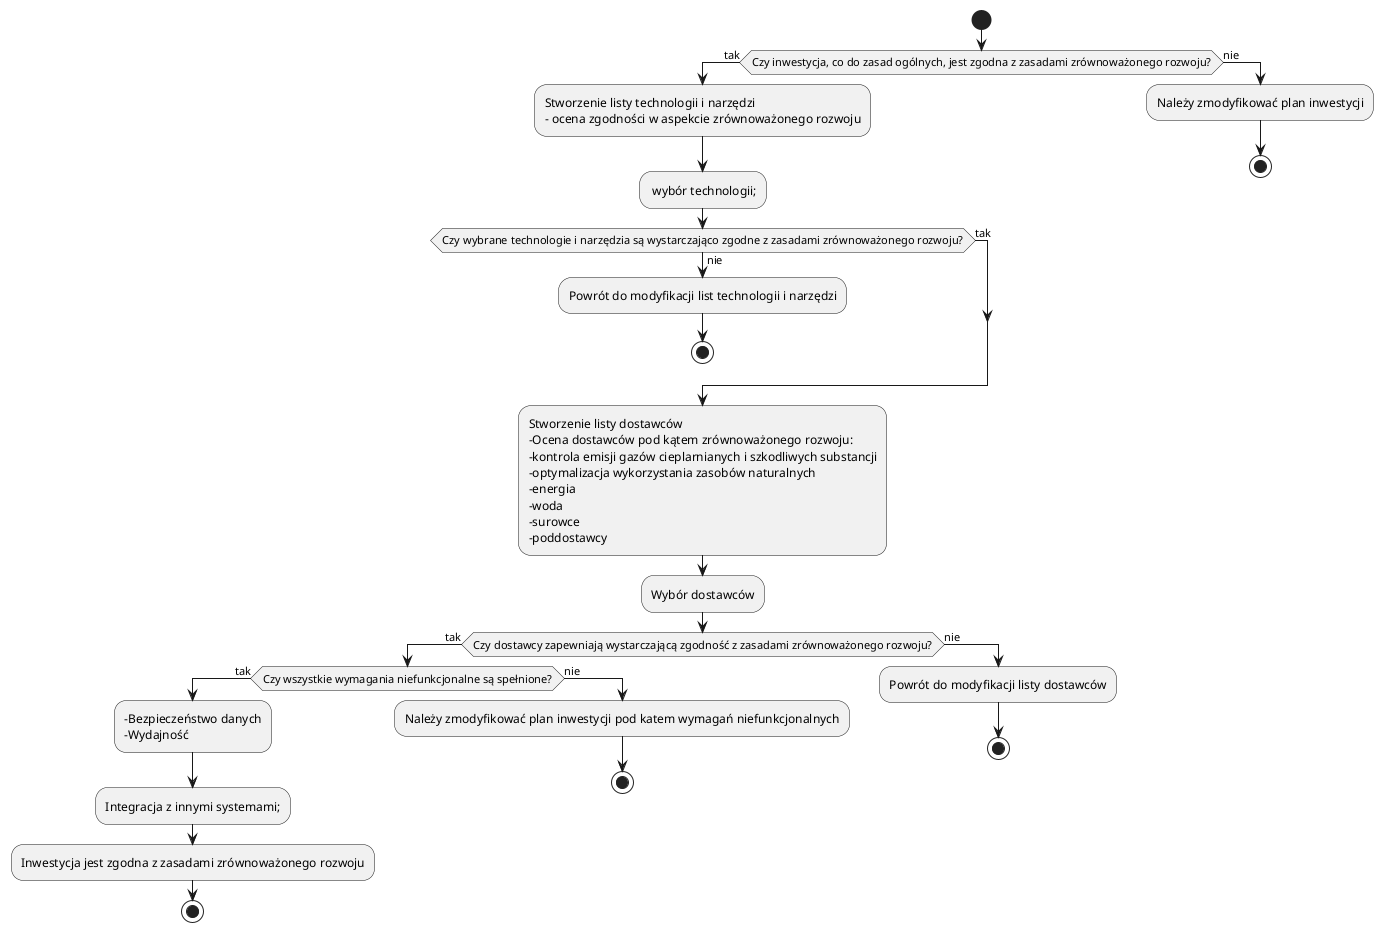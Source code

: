 @startuml
start
if (Czy inwestycja, co do zasad ogólnych, jest zgodna z zasadami zrównoważonego rozwoju?) then (tak)

    :Stworzenie listy technologii i narzędzi
    - ocena zgodności w aspekcie zrównoważonego rozwoju;
    - wybór technologii;
    if (Czy wybrane technologie i narzędzia są wystarczająco zgodne z zasadami zrównoważonego rozwoju?) then (tak)
      
    else (nie)
      :Powrót do modyfikacji list technologii i narzędzi;
      stop
    endif

    :Stworzenie listy dostawców
    -Ocena dostawców pod kątem zrównoważonego rozwoju:
    -kontrola emisji gazów cieplarnianych i szkodliwych substancji
    -optymalizacja wykorzystania zasobów naturalnych
    -energia
    -woda
    -surowce
    -poddostawcy;
    :Wybór dostawców;
    if (Czy dostawcy zapewniają wystarczającą zgodność z zasadami zrównoważonego rozwoju?) then (tak)
        if (Czy wszystkie wymagania niefunkcjonalne są spełnione?) then (tak)
            :-Bezpieczeństwo danych
            -Wydajność;
            -Integracja z innymi systemami;
            :Inwestycja jest zgodna z zasadami zrównoważonego rozwoju;
            stop
        else (nie)
            :Należy zmodyfikować plan inwestycji pod katem wymagań niefunkcjonalnych;
            stop
        endif
    else (nie)
        :Powrót do modyfikacji listy dostawców;
        stop
    endif
else (nie)
    :Należy zmodyfikować plan inwestycji;
    stop
endif
@enduml
